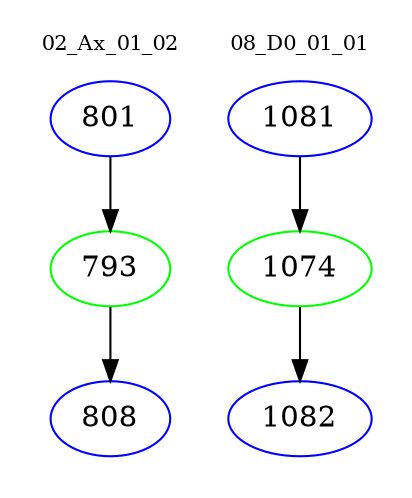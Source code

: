 digraph{
subgraph cluster_0 {
color = white
label = "02_Ax_01_02";
fontsize=10;
T0_801 [label="801", color="blue"]
T0_801 -> T0_793 [color="black"]
T0_793 [label="793", color="green"]
T0_793 -> T0_808 [color="black"]
T0_808 [label="808", color="blue"]
}
subgraph cluster_1 {
color = white
label = "08_D0_01_01";
fontsize=10;
T1_1081 [label="1081", color="blue"]
T1_1081 -> T1_1074 [color="black"]
T1_1074 [label="1074", color="green"]
T1_1074 -> T1_1082 [color="black"]
T1_1082 [label="1082", color="blue"]
}
}
